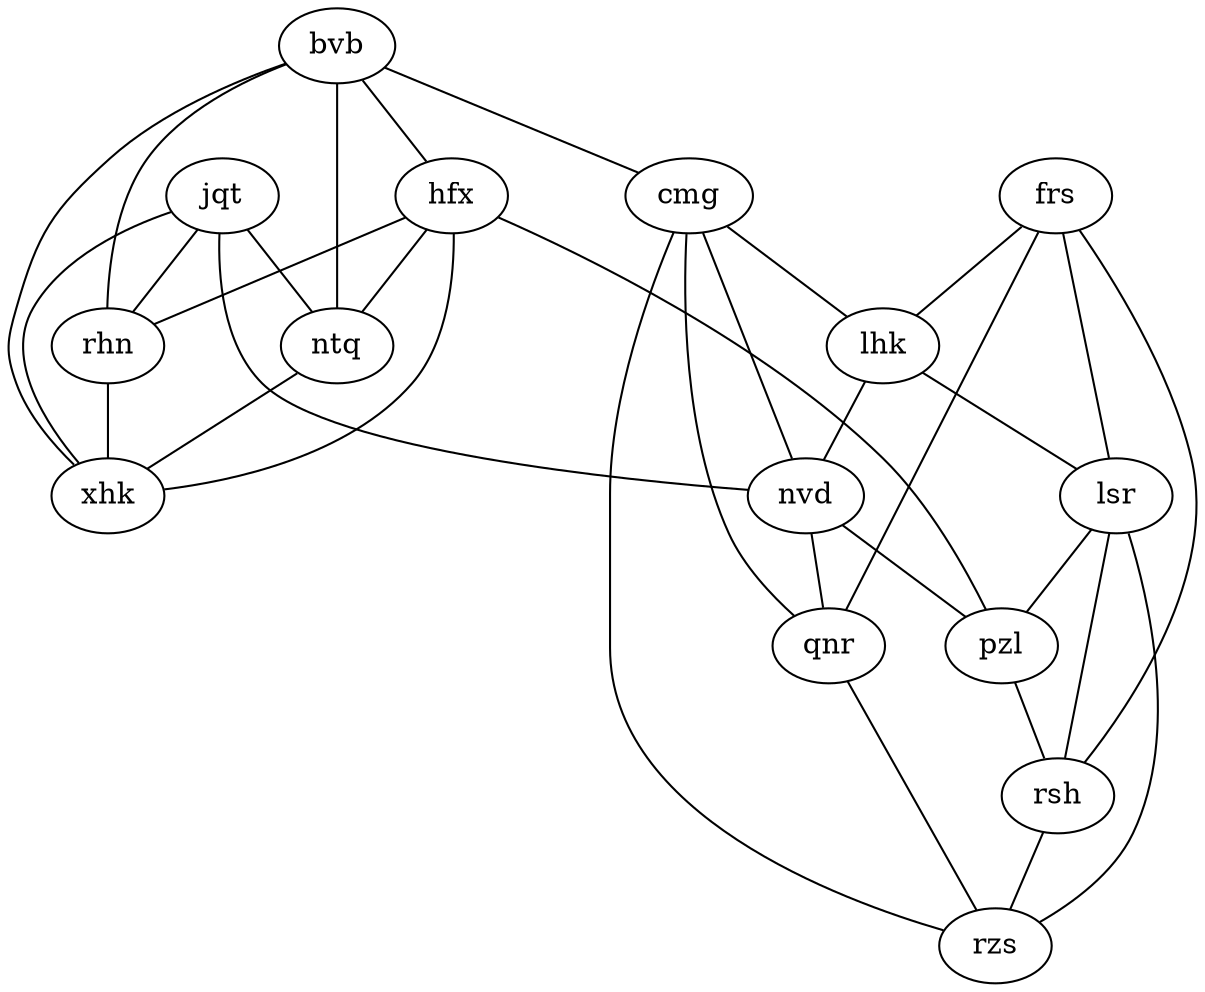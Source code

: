graph {
  lsr -- pzl;
  rsh -- rzs;
  jqt -- xhk;
  jqt -- nvd;
  bvb -- xhk;
  nvd -- pzl;
  lhk -- lsr;
  qnr -- rzs;
  bvb -- cmg;
  rhn -- xhk;
  ntq -- xhk;
  cmg -- rzs;
  hfx -- rhn;
  jqt -- ntq;
  lhk -- nvd;
  bvb -- rhn;
  bvb -- ntq;
  frs -- lsr;
  frs -- qnr;
  hfx -- xhk;
  bvb -- hfx;
  nvd -- qnr;
  frs -- lhk;
  frs -- rsh;
  lsr -- rsh;
  cmg -- qnr;
  cmg -- lhk;
  hfx -- pzl;
  hfx -- ntq;
  lsr -- rzs;
  jqt -- rhn;
  pzl -- rsh;
  cmg -- nvd;
}
